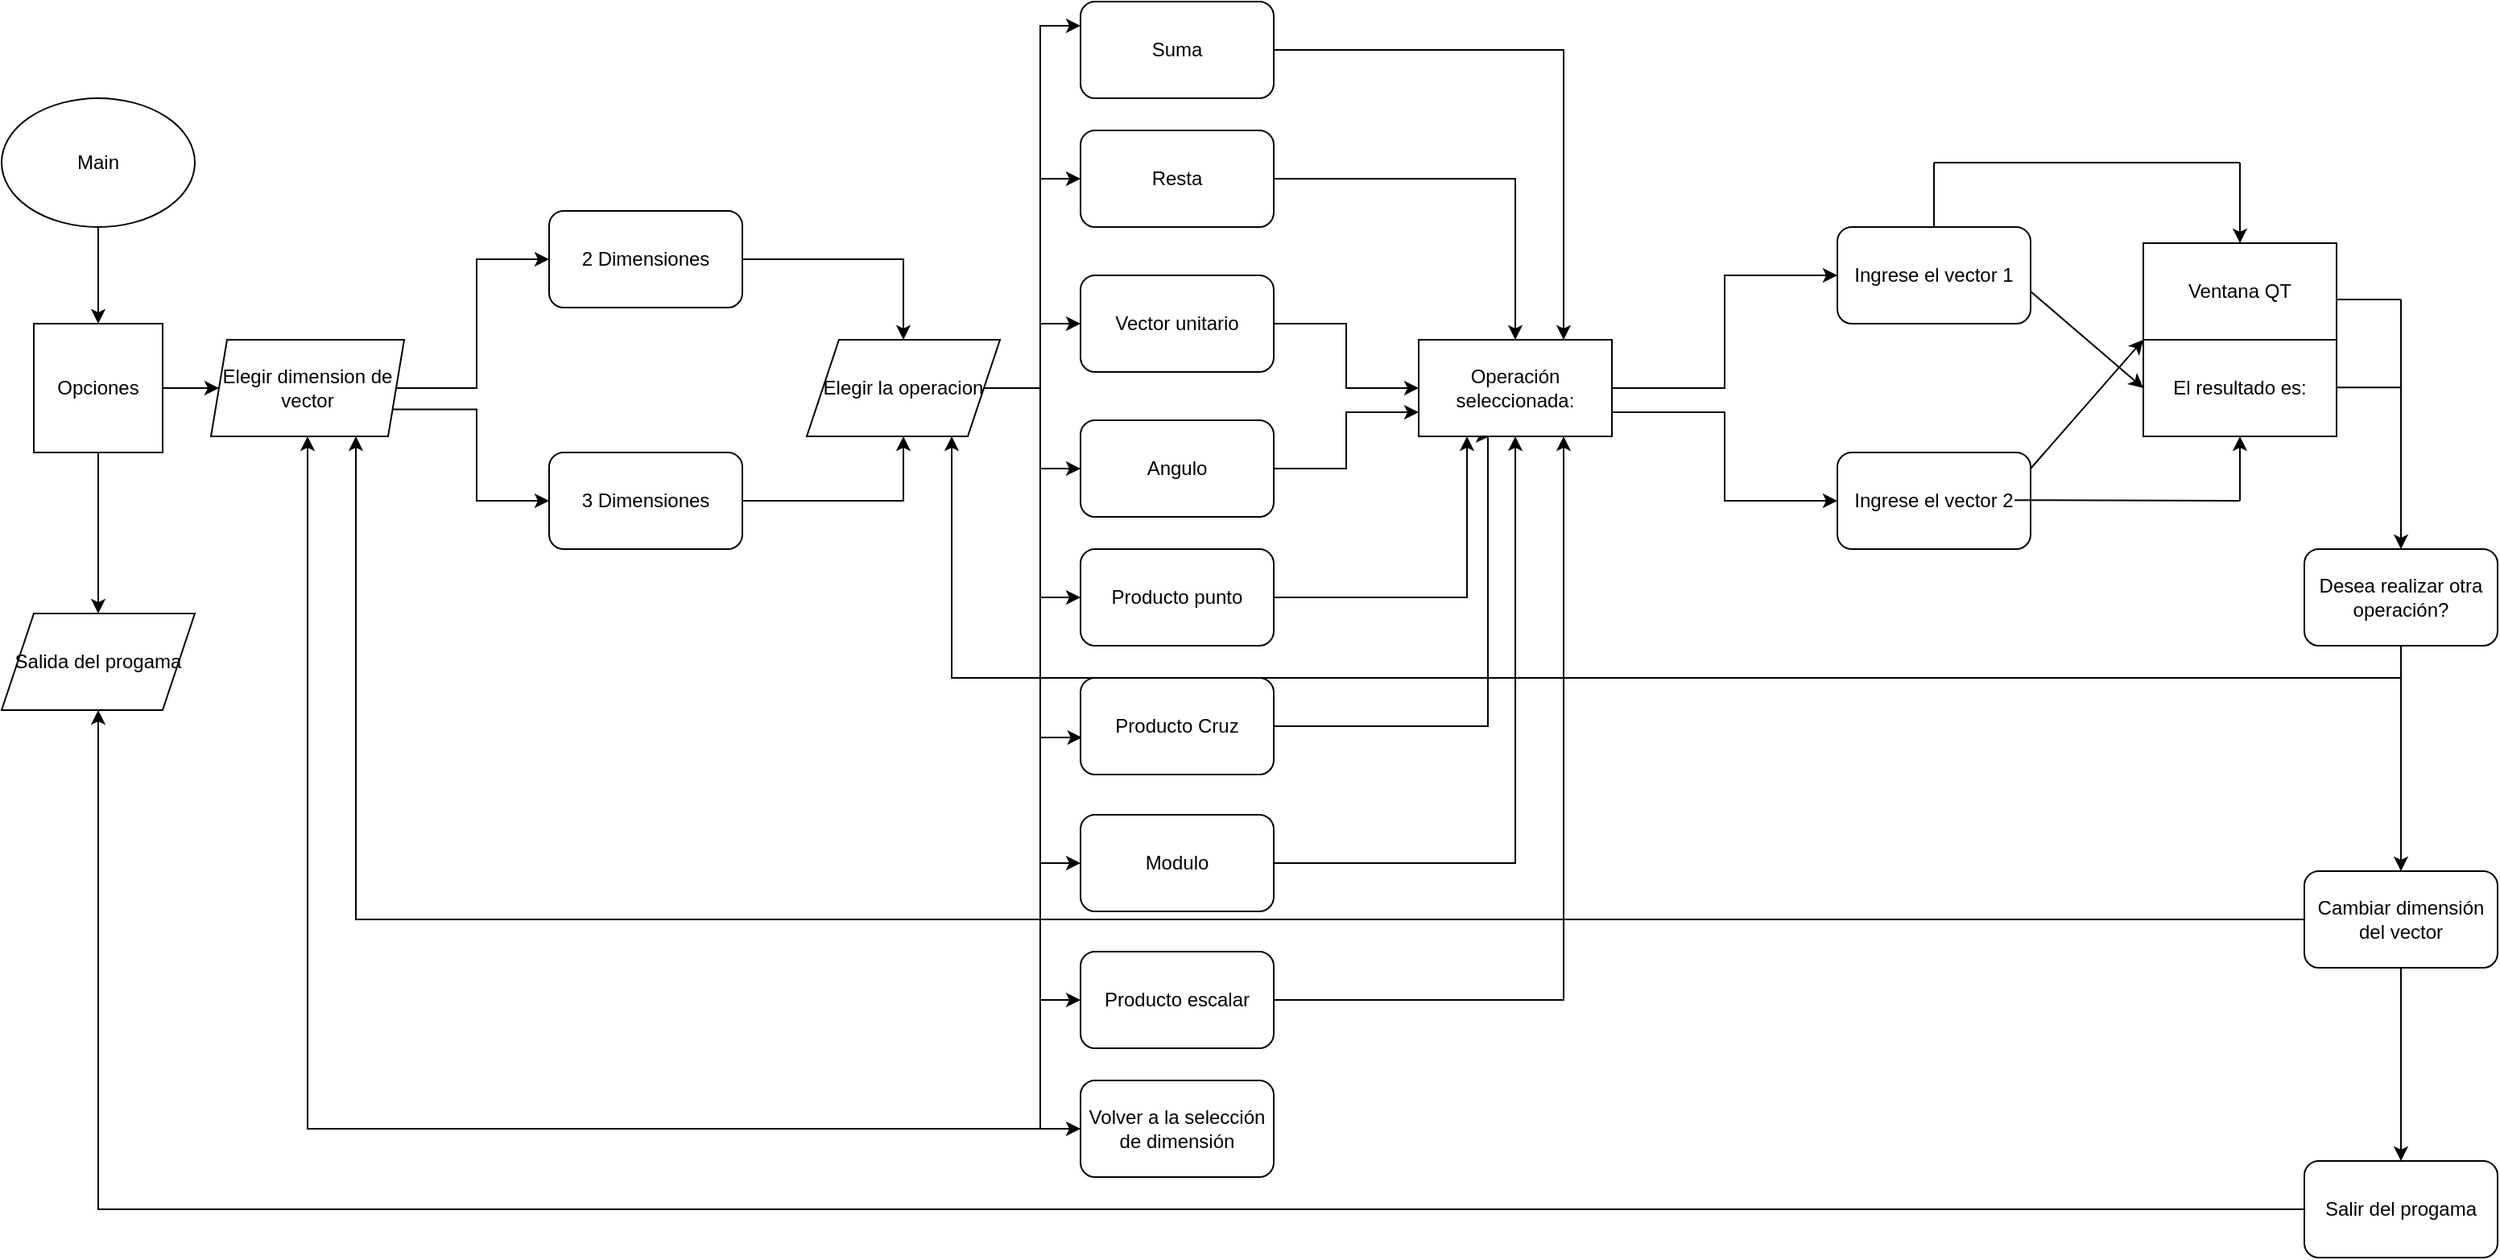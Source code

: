 <mxfile version="20.3.0" type="device" pages="2"><diagram id="z46qVbTqmk4FGrl7Hj8W" name="Página-1"><mxGraphModel dx="2595" dy="1723" grid="1" gridSize="10" guides="1" tooltips="1" connect="1" arrows="1" fold="1" page="1" pageScale="1" pageWidth="1920" pageHeight="1200" background="none" math="0" shadow="0"><root><mxCell id="0"/><mxCell id="1" parent="0"/><mxCell id="XNPdj5AVDO4fs1qgY6Q1-5" style="edgeStyle=orthogonalEdgeStyle;rounded=0;orthogonalLoop=1;jettySize=auto;html=1;entryX=0.5;entryY=0;entryDx=0;entryDy=0;" parent="1" source="XNPdj5AVDO4fs1qgY6Q1-1" target="XNPdj5AVDO4fs1qgY6Q1-2" edge="1"><mxGeometry relative="1" as="geometry"/></mxCell><mxCell id="XNPdj5AVDO4fs1qgY6Q1-1" value="Main" style="ellipse;whiteSpace=wrap;html=1;" parent="1" vertex="1"><mxGeometry y="80" width="120" height="80" as="geometry"/></mxCell><mxCell id="XNPdj5AVDO4fs1qgY6Q1-4" style="edgeStyle=orthogonalEdgeStyle;rounded=0;orthogonalLoop=1;jettySize=auto;html=1;entryX=0.5;entryY=0;entryDx=0;entryDy=0;" parent="1" source="XNPdj5AVDO4fs1qgY6Q1-2" target="XNPdj5AVDO4fs1qgY6Q1-3" edge="1"><mxGeometry relative="1" as="geometry"/></mxCell><mxCell id="XNPdj5AVDO4fs1qgY6Q1-9" value="" style="edgeStyle=orthogonalEdgeStyle;rounded=0;orthogonalLoop=1;jettySize=auto;html=1;" parent="1" source="XNPdj5AVDO4fs1qgY6Q1-2" target="XNPdj5AVDO4fs1qgY6Q1-6" edge="1"><mxGeometry relative="1" as="geometry"/></mxCell><mxCell id="XNPdj5AVDO4fs1qgY6Q1-2" value="Opciones" style="whiteSpace=wrap;html=1;aspect=fixed;" parent="1" vertex="1"><mxGeometry x="20" y="220" width="80" height="80" as="geometry"/></mxCell><mxCell id="XNPdj5AVDO4fs1qgY6Q1-3" value="Salida del progama" style="shape=parallelogram;perimeter=parallelogramPerimeter;whiteSpace=wrap;html=1;fixedSize=1;" parent="1" vertex="1"><mxGeometry y="400" width="120" height="60" as="geometry"/></mxCell><mxCell id="XNPdj5AVDO4fs1qgY6Q1-15" style="edgeStyle=orthogonalEdgeStyle;rounded=0;orthogonalLoop=1;jettySize=auto;html=1;exitX=1;exitY=0.5;exitDx=0;exitDy=0;entryX=0;entryY=0.5;entryDx=0;entryDy=0;" parent="1" source="XNPdj5AVDO4fs1qgY6Q1-6" target="XNPdj5AVDO4fs1qgY6Q1-12" edge="1"><mxGeometry relative="1" as="geometry"/></mxCell><mxCell id="XNPdj5AVDO4fs1qgY6Q1-18" style="edgeStyle=orthogonalEdgeStyle;rounded=0;orthogonalLoop=1;jettySize=auto;html=1;exitX=1;exitY=0.75;exitDx=0;exitDy=0;entryX=0;entryY=0.5;entryDx=0;entryDy=0;" parent="1" source="XNPdj5AVDO4fs1qgY6Q1-6" target="XNPdj5AVDO4fs1qgY6Q1-13" edge="1"><mxGeometry relative="1" as="geometry"/></mxCell><mxCell id="XNPdj5AVDO4fs1qgY6Q1-6" value="Elegir dimension de vector" style="shape=parallelogram;perimeter=parallelogramPerimeter;whiteSpace=wrap;html=1;fixedSize=1;size=10;" parent="1" vertex="1"><mxGeometry x="130" y="230" width="120" height="60" as="geometry"/></mxCell><mxCell id="XNPdj5AVDO4fs1qgY6Q1-21" style="edgeStyle=orthogonalEdgeStyle;rounded=0;orthogonalLoop=1;jettySize=auto;html=1;" parent="1" source="XNPdj5AVDO4fs1qgY6Q1-12" target="XNPdj5AVDO4fs1qgY6Q1-19" edge="1"><mxGeometry relative="1" as="geometry"/></mxCell><mxCell id="XNPdj5AVDO4fs1qgY6Q1-12" value="2 Dimensiones" style="rounded=1;whiteSpace=wrap;html=1;" parent="1" vertex="1"><mxGeometry x="340" y="150" width="120" height="60" as="geometry"/></mxCell><mxCell id="XNPdj5AVDO4fs1qgY6Q1-22" style="edgeStyle=orthogonalEdgeStyle;rounded=0;orthogonalLoop=1;jettySize=auto;html=1;exitX=1;exitY=0.5;exitDx=0;exitDy=0;" parent="1" source="XNPdj5AVDO4fs1qgY6Q1-13" target="XNPdj5AVDO4fs1qgY6Q1-19" edge="1"><mxGeometry relative="1" as="geometry"/></mxCell><mxCell id="XNPdj5AVDO4fs1qgY6Q1-13" value="3 Dimensiones" style="rounded=1;whiteSpace=wrap;html=1;" parent="1" vertex="1"><mxGeometry x="340" y="300" width="120" height="60" as="geometry"/></mxCell><mxCell id="XNPdj5AVDO4fs1qgY6Q1-34" style="edgeStyle=orthogonalEdgeStyle;rounded=0;orthogonalLoop=1;jettySize=auto;html=1;entryX=0;entryY=0.25;entryDx=0;entryDy=0;" parent="1" source="XNPdj5AVDO4fs1qgY6Q1-19" target="XNPdj5AVDO4fs1qgY6Q1-23" edge="1"><mxGeometry relative="1" as="geometry"/></mxCell><mxCell id="XNPdj5AVDO4fs1qgY6Q1-35" style="edgeStyle=orthogonalEdgeStyle;rounded=0;orthogonalLoop=1;jettySize=auto;html=1;entryX=0;entryY=0.5;entryDx=0;entryDy=0;" parent="1" source="XNPdj5AVDO4fs1qgY6Q1-19" target="XNPdj5AVDO4fs1qgY6Q1-24" edge="1"><mxGeometry relative="1" as="geometry"/></mxCell><mxCell id="XNPdj5AVDO4fs1qgY6Q1-36" style="edgeStyle=orthogonalEdgeStyle;rounded=0;orthogonalLoop=1;jettySize=auto;html=1;" parent="1" source="XNPdj5AVDO4fs1qgY6Q1-19" target="XNPdj5AVDO4fs1qgY6Q1-25" edge="1"><mxGeometry relative="1" as="geometry"/></mxCell><mxCell id="XNPdj5AVDO4fs1qgY6Q1-37" style="edgeStyle=orthogonalEdgeStyle;rounded=0;orthogonalLoop=1;jettySize=auto;html=1;entryX=0;entryY=0.5;entryDx=0;entryDy=0;" parent="1" source="XNPdj5AVDO4fs1qgY6Q1-19" target="XNPdj5AVDO4fs1qgY6Q1-26" edge="1"><mxGeometry relative="1" as="geometry"/></mxCell><mxCell id="XNPdj5AVDO4fs1qgY6Q1-38" style="edgeStyle=orthogonalEdgeStyle;rounded=0;orthogonalLoop=1;jettySize=auto;html=1;entryX=0;entryY=0.5;entryDx=0;entryDy=0;" parent="1" source="XNPdj5AVDO4fs1qgY6Q1-19" target="XNPdj5AVDO4fs1qgY6Q1-27" edge="1"><mxGeometry relative="1" as="geometry"/></mxCell><mxCell id="XNPdj5AVDO4fs1qgY6Q1-39" style="edgeStyle=orthogonalEdgeStyle;rounded=0;orthogonalLoop=1;jettySize=auto;html=1;entryX=0.007;entryY=0.617;entryDx=0;entryDy=0;entryPerimeter=0;" parent="1" source="XNPdj5AVDO4fs1qgY6Q1-19" target="XNPdj5AVDO4fs1qgY6Q1-28" edge="1"><mxGeometry relative="1" as="geometry"/></mxCell><mxCell id="XNPdj5AVDO4fs1qgY6Q1-40" style="edgeStyle=orthogonalEdgeStyle;rounded=0;orthogonalLoop=1;jettySize=auto;html=1;entryX=0;entryY=0.5;entryDx=0;entryDy=0;" parent="1" source="XNPdj5AVDO4fs1qgY6Q1-19" target="XNPdj5AVDO4fs1qgY6Q1-29" edge="1"><mxGeometry relative="1" as="geometry"/></mxCell><mxCell id="XNPdj5AVDO4fs1qgY6Q1-41" style="edgeStyle=orthogonalEdgeStyle;rounded=0;orthogonalLoop=1;jettySize=auto;html=1;entryX=0;entryY=0.5;entryDx=0;entryDy=0;" parent="1" source="XNPdj5AVDO4fs1qgY6Q1-19" target="XNPdj5AVDO4fs1qgY6Q1-30" edge="1"><mxGeometry relative="1" as="geometry"/></mxCell><mxCell id="XNPdj5AVDO4fs1qgY6Q1-42" style="edgeStyle=orthogonalEdgeStyle;rounded=0;orthogonalLoop=1;jettySize=auto;html=1;entryX=0;entryY=0.5;entryDx=0;entryDy=0;" parent="1" source="XNPdj5AVDO4fs1qgY6Q1-19" target="XNPdj5AVDO4fs1qgY6Q1-31" edge="1"><mxGeometry relative="1" as="geometry"/></mxCell><mxCell id="XNPdj5AVDO4fs1qgY6Q1-19" value="Elegir la operacion" style="shape=parallelogram;perimeter=parallelogramPerimeter;whiteSpace=wrap;html=1;fixedSize=1;" parent="1" vertex="1"><mxGeometry x="500" y="230" width="120" height="60" as="geometry"/></mxCell><mxCell id="jjmZjCHJbBwbndmwfa4u-12" style="edgeStyle=orthogonalEdgeStyle;rounded=0;orthogonalLoop=1;jettySize=auto;html=1;entryX=0.75;entryY=0;entryDx=0;entryDy=0;" parent="1" source="XNPdj5AVDO4fs1qgY6Q1-23" target="jjmZjCHJbBwbndmwfa4u-1" edge="1"><mxGeometry relative="1" as="geometry"/></mxCell><mxCell id="XNPdj5AVDO4fs1qgY6Q1-23" value="Suma" style="rounded=1;whiteSpace=wrap;html=1;" parent="1" vertex="1"><mxGeometry x="670" y="20" width="120" height="60" as="geometry"/></mxCell><mxCell id="jjmZjCHJbBwbndmwfa4u-11" style="edgeStyle=orthogonalEdgeStyle;rounded=0;orthogonalLoop=1;jettySize=auto;html=1;entryX=0.5;entryY=0;entryDx=0;entryDy=0;" parent="1" source="XNPdj5AVDO4fs1qgY6Q1-24" target="jjmZjCHJbBwbndmwfa4u-1" edge="1"><mxGeometry relative="1" as="geometry"/></mxCell><mxCell id="XNPdj5AVDO4fs1qgY6Q1-24" value="Resta" style="rounded=1;whiteSpace=wrap;html=1;" parent="1" vertex="1"><mxGeometry x="670" y="100" width="120" height="60" as="geometry"/></mxCell><mxCell id="jjmZjCHJbBwbndmwfa4u-7" style="edgeStyle=orthogonalEdgeStyle;rounded=0;orthogonalLoop=1;jettySize=auto;html=1;" parent="1" source="XNPdj5AVDO4fs1qgY6Q1-25" target="jjmZjCHJbBwbndmwfa4u-1" edge="1"><mxGeometry relative="1" as="geometry"/></mxCell><mxCell id="XNPdj5AVDO4fs1qgY6Q1-25" value="Vector unitario" style="rounded=1;whiteSpace=wrap;html=1;" parent="1" vertex="1"><mxGeometry x="670" y="190" width="120" height="60" as="geometry"/></mxCell><mxCell id="jjmZjCHJbBwbndmwfa4u-13" style="edgeStyle=orthogonalEdgeStyle;rounded=0;orthogonalLoop=1;jettySize=auto;html=1;entryX=0;entryY=0.75;entryDx=0;entryDy=0;" parent="1" source="XNPdj5AVDO4fs1qgY6Q1-26" target="jjmZjCHJbBwbndmwfa4u-1" edge="1"><mxGeometry relative="1" as="geometry"/></mxCell><mxCell id="XNPdj5AVDO4fs1qgY6Q1-26" value="Angulo" style="rounded=1;whiteSpace=wrap;html=1;" parent="1" vertex="1"><mxGeometry x="670" y="280" width="120" height="60" as="geometry"/></mxCell><mxCell id="jjmZjCHJbBwbndmwfa4u-16" style="edgeStyle=orthogonalEdgeStyle;rounded=0;orthogonalLoop=1;jettySize=auto;html=1;entryX=0.25;entryY=1;entryDx=0;entryDy=0;" parent="1" source="XNPdj5AVDO4fs1qgY6Q1-27" target="jjmZjCHJbBwbndmwfa4u-1" edge="1"><mxGeometry relative="1" as="geometry"/></mxCell><mxCell id="XNPdj5AVDO4fs1qgY6Q1-27" value="Producto punto" style="rounded=1;whiteSpace=wrap;html=1;" parent="1" vertex="1"><mxGeometry x="670" y="360" width="120" height="60" as="geometry"/></mxCell><mxCell id="jjmZjCHJbBwbndmwfa4u-15" style="edgeStyle=orthogonalEdgeStyle;rounded=0;orthogonalLoop=1;jettySize=auto;html=1;exitX=1;exitY=0.5;exitDx=0;exitDy=0;entryX=0.372;entryY=0.994;entryDx=0;entryDy=0;entryPerimeter=0;" parent="1" source="XNPdj5AVDO4fs1qgY6Q1-28" target="jjmZjCHJbBwbndmwfa4u-1" edge="1"><mxGeometry relative="1" as="geometry"><Array as="points"><mxPoint x="923" y="470"/><mxPoint x="923" y="290"/></Array></mxGeometry></mxCell><mxCell id="XNPdj5AVDO4fs1qgY6Q1-28" value="Producto Cruz" style="rounded=1;whiteSpace=wrap;html=1;" parent="1" vertex="1"><mxGeometry x="670" y="440" width="120" height="60" as="geometry"/></mxCell><mxCell id="jjmZjCHJbBwbndmwfa4u-10" style="edgeStyle=orthogonalEdgeStyle;rounded=0;orthogonalLoop=1;jettySize=auto;html=1;entryX=0.5;entryY=1;entryDx=0;entryDy=0;" parent="1" source="XNPdj5AVDO4fs1qgY6Q1-29" target="jjmZjCHJbBwbndmwfa4u-1" edge="1"><mxGeometry relative="1" as="geometry"/></mxCell><mxCell id="XNPdj5AVDO4fs1qgY6Q1-29" value="Modulo" style="rounded=1;whiteSpace=wrap;html=1;" parent="1" vertex="1"><mxGeometry x="670" y="525" width="120" height="60" as="geometry"/></mxCell><mxCell id="jjmZjCHJbBwbndmwfa4u-17" style="edgeStyle=orthogonalEdgeStyle;rounded=0;orthogonalLoop=1;jettySize=auto;html=1;entryX=0.75;entryY=1;entryDx=0;entryDy=0;" parent="1" source="XNPdj5AVDO4fs1qgY6Q1-30" target="jjmZjCHJbBwbndmwfa4u-1" edge="1"><mxGeometry relative="1" as="geometry"/></mxCell><mxCell id="XNPdj5AVDO4fs1qgY6Q1-30" value="Producto escalar" style="rounded=1;whiteSpace=wrap;html=1;" parent="1" vertex="1"><mxGeometry x="670" y="610" width="120" height="60" as="geometry"/></mxCell><mxCell id="XNPdj5AVDO4fs1qgY6Q1-49" style="edgeStyle=orthogonalEdgeStyle;rounded=0;orthogonalLoop=1;jettySize=auto;html=1;entryX=0.5;entryY=1;entryDx=0;entryDy=0;" parent="1" source="XNPdj5AVDO4fs1qgY6Q1-31" target="XNPdj5AVDO4fs1qgY6Q1-6" edge="1"><mxGeometry relative="1" as="geometry"/></mxCell><mxCell id="XNPdj5AVDO4fs1qgY6Q1-31" value="Volver a la selección de dimensión" style="rounded=1;whiteSpace=wrap;html=1;" parent="1" vertex="1"><mxGeometry x="670" y="690" width="120" height="60" as="geometry"/></mxCell><mxCell id="jjmZjCHJbBwbndmwfa4u-24" style="edgeStyle=orthogonalEdgeStyle;rounded=0;orthogonalLoop=1;jettySize=auto;html=1;entryX=0;entryY=0.5;entryDx=0;entryDy=0;" parent="1" source="jjmZjCHJbBwbndmwfa4u-1" target="jjmZjCHJbBwbndmwfa4u-23" edge="1"><mxGeometry relative="1" as="geometry"/></mxCell><mxCell id="jjmZjCHJbBwbndmwfa4u-25" style="edgeStyle=orthogonalEdgeStyle;rounded=0;orthogonalLoop=1;jettySize=auto;html=1;exitX=1;exitY=0.75;exitDx=0;exitDy=0;entryX=0;entryY=0.5;entryDx=0;entryDy=0;" parent="1" source="jjmZjCHJbBwbndmwfa4u-1" target="jjmZjCHJbBwbndmwfa4u-22" edge="1"><mxGeometry relative="1" as="geometry"/></mxCell><mxCell id="jjmZjCHJbBwbndmwfa4u-1" value="Operación seleccionada:" style="shape=parallelogram;perimeter=parallelogramPerimeter;whiteSpace=wrap;html=1;fixedSize=1;size=-10;" parent="1" vertex="1"><mxGeometry x="880" y="230" width="120" height="60" as="geometry"/></mxCell><mxCell id="jjmZjCHJbBwbndmwfa4u-22" value="Ingrese el vector 2" style="rounded=1;whiteSpace=wrap;html=1;" parent="1" vertex="1"><mxGeometry x="1140" y="300" width="120" height="60" as="geometry"/></mxCell><mxCell id="jjmZjCHJbBwbndmwfa4u-23" value="Ingrese el vector 1" style="rounded=1;whiteSpace=wrap;html=1;" parent="1" vertex="1"><mxGeometry x="1140" y="160" width="120" height="60" as="geometry"/></mxCell><mxCell id="jjmZjCHJbBwbndmwfa4u-26" value="El resultado es:" style="rounded=0;whiteSpace=wrap;html=1;" parent="1" vertex="1"><mxGeometry x="1330" y="230" width="120" height="60" as="geometry"/></mxCell><mxCell id="jjmZjCHJbBwbndmwfa4u-35" style="edgeStyle=orthogonalEdgeStyle;rounded=0;orthogonalLoop=1;jettySize=auto;html=1;exitX=0.5;exitY=1;exitDx=0;exitDy=0;entryX=0.75;entryY=1;entryDx=0;entryDy=0;" parent="1" source="jjmZjCHJbBwbndmwfa4u-32" target="XNPdj5AVDO4fs1qgY6Q1-19" edge="1"><mxGeometry relative="1" as="geometry"/></mxCell><mxCell id="jjmZjCHJbBwbndmwfa4u-42" style="edgeStyle=orthogonalEdgeStyle;rounded=0;orthogonalLoop=1;jettySize=auto;html=1;entryX=0.5;entryY=0;entryDx=0;entryDy=0;" parent="1" source="jjmZjCHJbBwbndmwfa4u-32" target="jjmZjCHJbBwbndmwfa4u-36" edge="1"><mxGeometry relative="1" as="geometry"><mxPoint x="1550" y="540" as="targetPoint"/></mxGeometry></mxCell><mxCell id="jjmZjCHJbBwbndmwfa4u-32" value="Desea realizar otra operación?&lt;br&gt;" style="rounded=1;whiteSpace=wrap;html=1;" parent="1" vertex="1"><mxGeometry x="1430" y="360" width="120" height="60" as="geometry"/></mxCell><mxCell id="jjmZjCHJbBwbndmwfa4u-39" style="edgeStyle=orthogonalEdgeStyle;rounded=0;orthogonalLoop=1;jettySize=auto;html=1;entryX=0.75;entryY=1;entryDx=0;entryDy=0;" parent="1" source="jjmZjCHJbBwbndmwfa4u-36" target="XNPdj5AVDO4fs1qgY6Q1-6" edge="1"><mxGeometry relative="1" as="geometry"/></mxCell><mxCell id="jjmZjCHJbBwbndmwfa4u-46" style="edgeStyle=orthogonalEdgeStyle;rounded=0;orthogonalLoop=1;jettySize=auto;html=1;entryX=0.5;entryY=0;entryDx=0;entryDy=0;" parent="1" source="jjmZjCHJbBwbndmwfa4u-36" target="jjmZjCHJbBwbndmwfa4u-43" edge="1"><mxGeometry relative="1" as="geometry"/></mxCell><mxCell id="jjmZjCHJbBwbndmwfa4u-36" value="Cambiar dimensión del vector" style="rounded=1;whiteSpace=wrap;html=1;" parent="1" vertex="1"><mxGeometry x="1430" y="560" width="120" height="60" as="geometry"/></mxCell><mxCell id="jjmZjCHJbBwbndmwfa4u-45" style="edgeStyle=orthogonalEdgeStyle;rounded=0;orthogonalLoop=1;jettySize=auto;html=1;entryX=0.5;entryY=1;entryDx=0;entryDy=0;" parent="1" source="jjmZjCHJbBwbndmwfa4u-43" target="XNPdj5AVDO4fs1qgY6Q1-3" edge="1"><mxGeometry relative="1" as="geometry"/></mxCell><mxCell id="jjmZjCHJbBwbndmwfa4u-43" value="Salir del progama" style="rounded=1;whiteSpace=wrap;html=1;" parent="1" vertex="1"><mxGeometry x="1430" y="740" width="120" height="60" as="geometry"/></mxCell><mxCell id="uYDgcr0yuh9KbJuSc6gr-21" value="Ventana QT" style="rounded=0;whiteSpace=wrap;html=1;" vertex="1" parent="1"><mxGeometry x="1330" y="170" width="120" height="60" as="geometry"/></mxCell><mxCell id="uYDgcr0yuh9KbJuSc6gr-31" value="" style="endArrow=none;html=1;rounded=0;" edge="1" parent="1"><mxGeometry width="50" height="50" relative="1" as="geometry"><mxPoint x="1200" y="160" as="sourcePoint"/><mxPoint x="1200" y="120" as="targetPoint"/></mxGeometry></mxCell><mxCell id="uYDgcr0yuh9KbJuSc6gr-32" value="" style="endArrow=none;html=1;rounded=0;" edge="1" parent="1"><mxGeometry width="50" height="50" relative="1" as="geometry"><mxPoint x="1200" y="120" as="sourcePoint"/><mxPoint x="1390" y="120" as="targetPoint"/></mxGeometry></mxCell><mxCell id="uYDgcr0yuh9KbJuSc6gr-33" value="" style="endArrow=classic;html=1;rounded=0;entryX=0.5;entryY=0;entryDx=0;entryDy=0;" edge="1" parent="1" target="uYDgcr0yuh9KbJuSc6gr-21"><mxGeometry width="50" height="50" relative="1" as="geometry"><mxPoint x="1390" y="120" as="sourcePoint"/><mxPoint x="1440" y="70" as="targetPoint"/></mxGeometry></mxCell><mxCell id="uYDgcr0yuh9KbJuSc6gr-34" value="" style="endArrow=none;html=1;rounded=0;" edge="1" parent="1"><mxGeometry width="50" height="50" relative="1" as="geometry"><mxPoint x="1250" y="329.57" as="sourcePoint"/><mxPoint x="1390" y="330" as="targetPoint"/></mxGeometry></mxCell><mxCell id="uYDgcr0yuh9KbJuSc6gr-35" value="" style="endArrow=classic;html=1;rounded=0;" edge="1" parent="1" target="jjmZjCHJbBwbndmwfa4u-26"><mxGeometry width="50" height="50" relative="1" as="geometry"><mxPoint x="1390" y="330" as="sourcePoint"/><mxPoint x="1440" y="280" as="targetPoint"/></mxGeometry></mxCell><mxCell id="uYDgcr0yuh9KbJuSc6gr-40" value="" style="endArrow=classic;html=1;rounded=0;entryX=0;entryY=0;entryDx=0;entryDy=0;" edge="1" parent="1" target="jjmZjCHJbBwbndmwfa4u-26"><mxGeometry width="50" height="50" relative="1" as="geometry"><mxPoint x="1260" y="310" as="sourcePoint"/><mxPoint x="1310" y="260" as="targetPoint"/></mxGeometry></mxCell><mxCell id="uYDgcr0yuh9KbJuSc6gr-41" value="" style="endArrow=classic;html=1;rounded=0;entryX=0;entryY=0.5;entryDx=0;entryDy=0;" edge="1" parent="1" target="jjmZjCHJbBwbndmwfa4u-26"><mxGeometry width="50" height="50" relative="1" as="geometry"><mxPoint x="1260" y="200" as="sourcePoint"/><mxPoint x="1310" y="150" as="targetPoint"/></mxGeometry></mxCell><mxCell id="uYDgcr0yuh9KbJuSc6gr-43" value="" style="endArrow=none;html=1;rounded=0;" edge="1" parent="1"><mxGeometry width="50" height="50" relative="1" as="geometry"><mxPoint x="1450" y="205" as="sourcePoint"/><mxPoint x="1490" y="205" as="targetPoint"/></mxGeometry></mxCell><mxCell id="uYDgcr0yuh9KbJuSc6gr-44" value="" style="endArrow=none;html=1;rounded=0;" edge="1" parent="1"><mxGeometry width="50" height="50" relative="1" as="geometry"><mxPoint x="1450" y="259.57" as="sourcePoint"/><mxPoint x="1490" y="259.57" as="targetPoint"/></mxGeometry></mxCell><mxCell id="uYDgcr0yuh9KbJuSc6gr-45" value="" style="endArrow=classic;html=1;rounded=0;entryX=0.5;entryY=0;entryDx=0;entryDy=0;" edge="1" parent="1" target="jjmZjCHJbBwbndmwfa4u-32"><mxGeometry width="50" height="50" relative="1" as="geometry"><mxPoint x="1490" y="205" as="sourcePoint"/><mxPoint x="1540" y="155" as="targetPoint"/></mxGeometry></mxCell></root></mxGraphModel></diagram><diagram id="Yqy6F1DsBveIvbg6Eojh" name="Página-2"><mxGraphModel dx="1038" dy="585" grid="1" gridSize="10" guides="1" tooltips="1" connect="1" arrows="1" fold="1" page="1" pageScale="1" pageWidth="827" pageHeight="1169" math="0" shadow="0"><root><mxCell id="0"/><mxCell id="1" parent="0"/></root></mxGraphModel></diagram></mxfile>